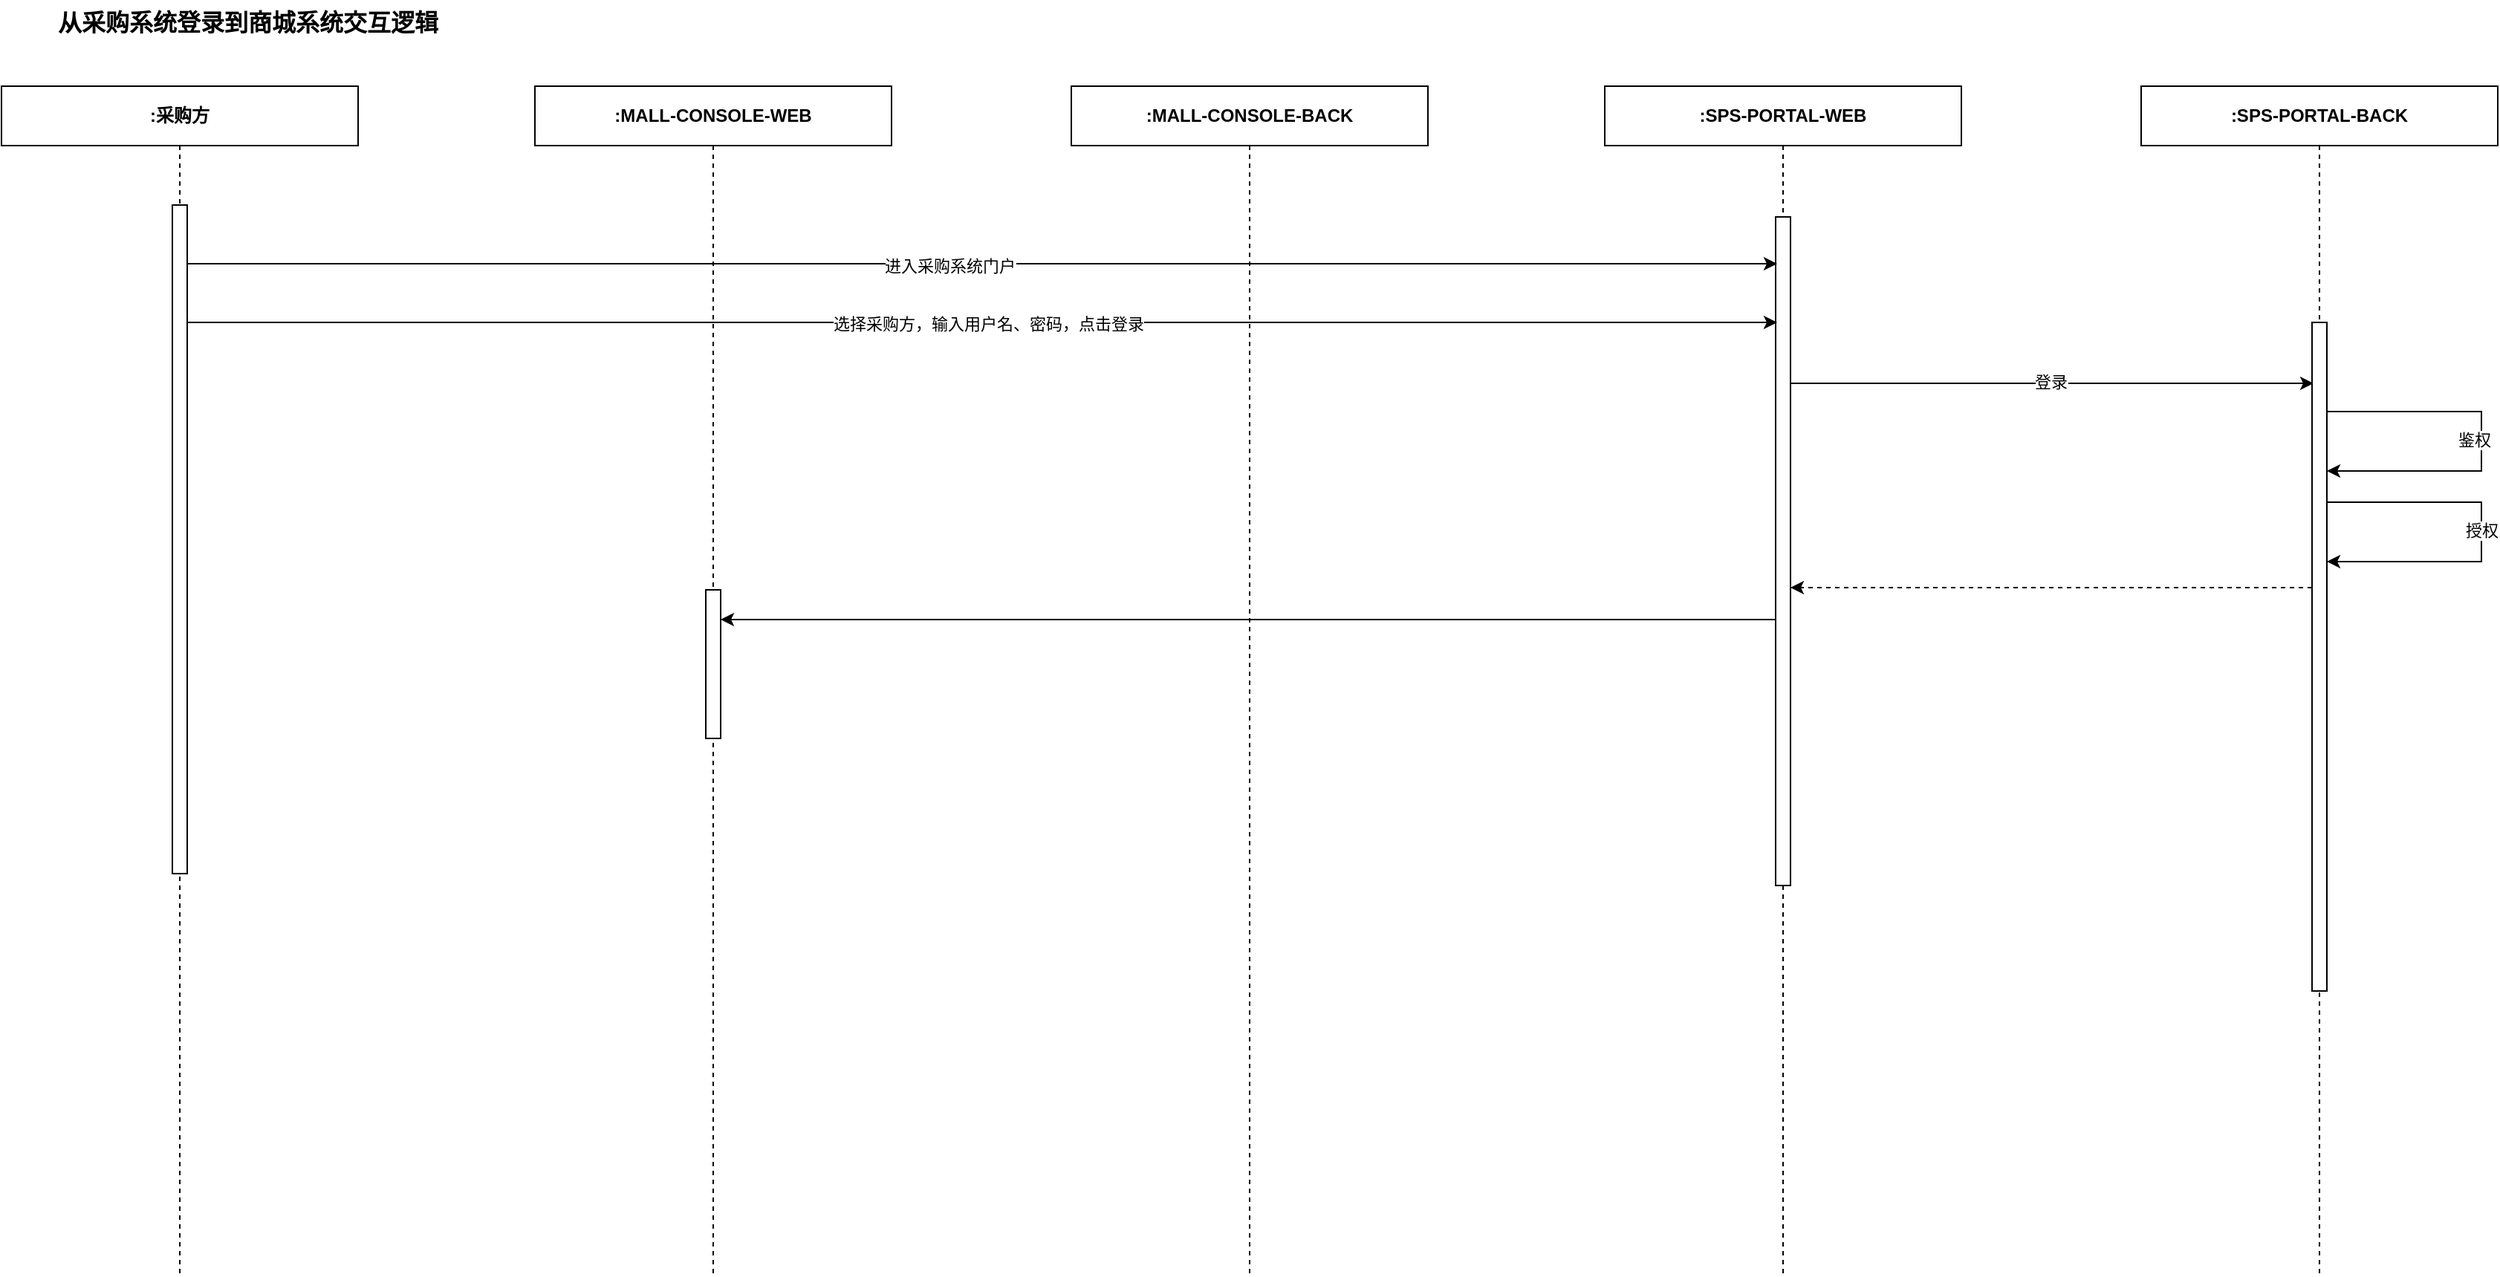 <mxfile version="21.2.9" type="github">
  <diagram name="从采购系统登录到商城系统交互逻辑" id="j8WBIBVknSNu1XmUjdeU">
    <mxGraphModel dx="947" dy="499" grid="1" gridSize="10" guides="1" tooltips="1" connect="1" arrows="1" fold="1" page="1" pageScale="1" pageWidth="1169" pageHeight="827" math="0" shadow="0">
      <root>
        <mxCell id="H5cVejKP9JeCfFEW8kaw-0" />
        <mxCell id="H5cVejKP9JeCfFEW8kaw-1" parent="H5cVejKP9JeCfFEW8kaw-0" />
        <mxCell id="H5cVejKP9JeCfFEW8kaw-2" value="&lt;b&gt;:MALL-CONSOLE-BACK&lt;/b&gt;" style="shape=umlLifeline;perimeter=lifelinePerimeter;whiteSpace=wrap;html=1;container=1;dropTarget=0;collapsible=0;recursiveResize=0;outlineConnect=0;portConstraint=eastwest;newEdgeStyle={&quot;edgeStyle&quot;:&quot;elbowEdgeStyle&quot;,&quot;elbow&quot;:&quot;vertical&quot;,&quot;curved&quot;:0,&quot;rounded&quot;:0};" parent="H5cVejKP9JeCfFEW8kaw-1" vertex="1">
          <mxGeometry x="801" y="81" width="240" height="800" as="geometry" />
        </mxCell>
        <mxCell id="89NuwvfRQPeYw-hL_1RW-13" value="" style="edgeStyle=elbowEdgeStyle;rounded=0;orthogonalLoop=1;jettySize=auto;html=1;elbow=vertical;curved=0;" edge="1" parent="H5cVejKP9JeCfFEW8kaw-1">
          <mxGeometry relative="1" as="geometry">
            <mxPoint x="1279.5" y="281" as="sourcePoint" />
            <mxPoint x="1637" y="280.8" as="targetPoint" />
          </mxGeometry>
        </mxCell>
        <mxCell id="89NuwvfRQPeYw-hL_1RW-29" value="登录" style="edgeLabel;html=1;align=center;verticalAlign=middle;resizable=0;points=[];" vertex="1" connectable="0" parent="89NuwvfRQPeYw-hL_1RW-13">
          <mxGeometry x="-0.046" relative="1" as="geometry">
            <mxPoint x="10" y="-1" as="offset" />
          </mxGeometry>
        </mxCell>
        <mxCell id="89NuwvfRQPeYw-hL_1RW-34" value="" style="edgeStyle=elbowEdgeStyle;rounded=0;orthogonalLoop=1;jettySize=auto;html=1;elbow=vertical;curved=0;" edge="1" parent="H5cVejKP9JeCfFEW8kaw-1">
          <mxGeometry relative="1" as="geometry">
            <mxPoint x="1279.5" y="440" as="sourcePoint" />
            <mxPoint x="565" y="440" as="targetPoint" />
          </mxGeometry>
        </mxCell>
        <mxCell id="H5cVejKP9JeCfFEW8kaw-13" value="&lt;b&gt;:SPS-PORTAL-WEB&lt;/b&gt;" style="shape=umlLifeline;perimeter=lifelinePerimeter;whiteSpace=wrap;html=1;container=1;dropTarget=0;collapsible=0;recursiveResize=0;outlineConnect=0;portConstraint=eastwest;newEdgeStyle={&quot;edgeStyle&quot;:&quot;elbowEdgeStyle&quot;,&quot;elbow&quot;:&quot;vertical&quot;,&quot;curved&quot;:0,&quot;rounded&quot;:0};" parent="H5cVejKP9JeCfFEW8kaw-1" vertex="1">
          <mxGeometry x="1160" y="81" width="240" height="800" as="geometry" />
        </mxCell>
        <mxCell id="89NuwvfRQPeYw-hL_1RW-4" value="" style="html=1;points=[];perimeter=orthogonalPerimeter;outlineConnect=0;targetShapes=umlLifeline;portConstraint=eastwest;newEdgeStyle={&quot;edgeStyle&quot;:&quot;elbowEdgeStyle&quot;,&quot;elbow&quot;:&quot;vertical&quot;,&quot;curved&quot;:0,&quot;rounded&quot;:0};" vertex="1" parent="H5cVejKP9JeCfFEW8kaw-13">
          <mxGeometry x="115" y="88" width="10" height="450" as="geometry" />
        </mxCell>
        <mxCell id="89NuwvfRQPeYw-hL_1RW-15" value="" style="edgeStyle=orthogonalEdgeStyle;rounded=0;orthogonalLoop=1;jettySize=auto;html=1;elbow=vertical;" edge="1" parent="H5cVejKP9JeCfFEW8kaw-1">
          <mxGeometry relative="1" as="geometry">
            <mxPoint x="1644.7" y="298.04" as="sourcePoint" />
            <mxPoint x="1646" y="340" as="targetPoint" />
            <Array as="points">
              <mxPoint x="1645" y="300" />
              <mxPoint x="1750" y="300" />
              <mxPoint x="1750" y="340" />
            </Array>
          </mxGeometry>
        </mxCell>
        <mxCell id="89NuwvfRQPeYw-hL_1RW-18" value="鉴权" style="edgeLabel;html=1;align=center;verticalAlign=middle;resizable=0;points=[];" vertex="1" connectable="0" parent="89NuwvfRQPeYw-hL_1RW-15">
          <mxGeometry x="-0.573" y="1" relative="1" as="geometry">
            <mxPoint x="49" y="20" as="offset" />
          </mxGeometry>
        </mxCell>
        <mxCell id="H5cVejKP9JeCfFEW8kaw-15" value="&lt;b&gt;:SPS-PORTAL-BACK&lt;/b&gt;" style="shape=umlLifeline;perimeter=lifelinePerimeter;whiteSpace=wrap;html=1;container=1;dropTarget=0;collapsible=0;recursiveResize=0;outlineConnect=0;portConstraint=eastwest;newEdgeStyle={&quot;edgeStyle&quot;:&quot;elbowEdgeStyle&quot;,&quot;elbow&quot;:&quot;vertical&quot;,&quot;curved&quot;:0,&quot;rounded&quot;:0};" parent="H5cVejKP9JeCfFEW8kaw-1" vertex="1">
          <mxGeometry x="1521" y="81" width="240" height="800" as="geometry" />
        </mxCell>
        <mxCell id="89NuwvfRQPeYw-hL_1RW-11" value="" style="html=1;points=[];perimeter=orthogonalPerimeter;outlineConnect=0;targetShapes=umlLifeline;portConstraint=eastwest;newEdgeStyle={&quot;edgeStyle&quot;:&quot;elbowEdgeStyle&quot;,&quot;elbow&quot;:&quot;vertical&quot;,&quot;curved&quot;:0,&quot;rounded&quot;:0};" vertex="1" parent="H5cVejKP9JeCfFEW8kaw-15">
          <mxGeometry x="115" y="159" width="10" height="450" as="geometry" />
        </mxCell>
        <mxCell id="89NuwvfRQPeYw-hL_1RW-27" value="" style="edgeStyle=orthogonalEdgeStyle;rounded=0;orthogonalLoop=1;jettySize=auto;html=1;elbow=vertical;" edge="1" parent="H5cVejKP9JeCfFEW8kaw-15">
          <mxGeometry relative="1" as="geometry">
            <mxPoint x="125" y="280" as="sourcePoint" />
            <mxPoint x="125" y="320" as="targetPoint" />
            <Array as="points">
              <mxPoint x="229" y="280" />
              <mxPoint x="229" y="320" />
            </Array>
          </mxGeometry>
        </mxCell>
        <mxCell id="89NuwvfRQPeYw-hL_1RW-28" value="授权" style="edgeLabel;html=1;align=center;verticalAlign=middle;resizable=0;points=[];" vertex="1" connectable="0" parent="89NuwvfRQPeYw-hL_1RW-27">
          <mxGeometry x="-0.065" relative="1" as="geometry">
            <mxPoint y="7" as="offset" />
          </mxGeometry>
        </mxCell>
        <mxCell id="89NuwvfRQPeYw-hL_1RW-3" value="" style="edgeStyle=elbowEdgeStyle;rounded=0;orthogonalLoop=1;jettySize=auto;html=1;elbow=vertical;curved=0;" edge="1" parent="H5cVejKP9JeCfFEW8kaw-1" source="H5cVejKP9JeCfFEW8kaw-21">
          <mxGeometry relative="1" as="geometry">
            <mxPoint x="1276" y="200.333" as="targetPoint" />
          </mxGeometry>
        </mxCell>
        <mxCell id="89NuwvfRQPeYw-hL_1RW-5" value="进入采购系统门户" style="edgeLabel;html=1;align=center;verticalAlign=middle;resizable=0;points=[];" vertex="1" connectable="0" parent="89NuwvfRQPeYw-hL_1RW-3">
          <mxGeometry x="-0.144" y="-1" relative="1" as="geometry">
            <mxPoint x="58" as="offset" />
          </mxGeometry>
        </mxCell>
        <mxCell id="89NuwvfRQPeYw-hL_1RW-9" value="" style="edgeStyle=elbowEdgeStyle;rounded=0;orthogonalLoop=1;jettySize=auto;html=1;elbow=vertical;curved=0;" edge="1" parent="H5cVejKP9JeCfFEW8kaw-1">
          <mxGeometry relative="1" as="geometry">
            <mxPoint x="200.5" y="240" as="sourcePoint" />
            <mxPoint x="1276" y="239.8" as="targetPoint" />
          </mxGeometry>
        </mxCell>
        <mxCell id="89NuwvfRQPeYw-hL_1RW-10" value="选择采购方，输入用户名、密码，点击登录" style="edgeLabel;html=1;align=center;verticalAlign=middle;resizable=0;points=[];" vertex="1" connectable="0" parent="89NuwvfRQPeYw-hL_1RW-9">
          <mxGeometry x="0.011" y="-1" relative="1" as="geometry">
            <mxPoint as="offset" />
          </mxGeometry>
        </mxCell>
        <mxCell id="H5cVejKP9JeCfFEW8kaw-21" value="&lt;b&gt;:采购方&lt;/b&gt;" style="shape=umlLifeline;perimeter=lifelinePerimeter;whiteSpace=wrap;html=1;container=1;dropTarget=0;collapsible=0;recursiveResize=0;outlineConnect=0;portConstraint=eastwest;newEdgeStyle={&quot;edgeStyle&quot;:&quot;elbowEdgeStyle&quot;,&quot;elbow&quot;:&quot;vertical&quot;,&quot;curved&quot;:0,&quot;rounded&quot;:0};" parent="H5cVejKP9JeCfFEW8kaw-1" vertex="1">
          <mxGeometry x="81" y="81" width="240" height="800" as="geometry" />
        </mxCell>
        <mxCell id="H5cVejKP9JeCfFEW8kaw-22" value="" style="html=1;points=[];perimeter=orthogonalPerimeter;outlineConnect=0;targetShapes=umlLifeline;portConstraint=eastwest;newEdgeStyle={&quot;edgeStyle&quot;:&quot;elbowEdgeStyle&quot;,&quot;elbow&quot;:&quot;vertical&quot;,&quot;curved&quot;:0,&quot;rounded&quot;:0};" parent="H5cVejKP9JeCfFEW8kaw-21" vertex="1">
          <mxGeometry x="115" y="80" width="10" height="450" as="geometry" />
        </mxCell>
        <mxCell id="H5cVejKP9JeCfFEW8kaw-27" value="&lt;b&gt;:MALL-CONSOLE-WEB&lt;/b&gt;" style="shape=umlLifeline;perimeter=lifelinePerimeter;whiteSpace=wrap;html=1;container=1;dropTarget=0;collapsible=0;recursiveResize=0;outlineConnect=0;portConstraint=eastwest;newEdgeStyle={&quot;edgeStyle&quot;:&quot;elbowEdgeStyle&quot;,&quot;elbow&quot;:&quot;vertical&quot;,&quot;curved&quot;:0,&quot;rounded&quot;:0};" parent="H5cVejKP9JeCfFEW8kaw-1" vertex="1">
          <mxGeometry x="440" y="81" width="240" height="800" as="geometry" />
        </mxCell>
        <mxCell id="H5cVejKP9JeCfFEW8kaw-41" value="&lt;b style=&quot;font-size: 16px;&quot;&gt;从采购系统登录到商城系统交互逻辑&lt;/b&gt;" style="text;html=1;align=left;verticalAlign=middle;resizable=0;points=[];autosize=1;strokeColor=none;fillColor=none;fontSize=16;" parent="H5cVejKP9JeCfFEW8kaw-1" vertex="1">
          <mxGeometry x="117" y="23" width="280" height="30" as="geometry" />
        </mxCell>
        <mxCell id="89NuwvfRQPeYw-hL_1RW-25" value="" style="edgeStyle=elbowEdgeStyle;rounded=0;orthogonalLoop=1;jettySize=auto;html=1;elbow=vertical;curved=0;dashed=1;" edge="1" parent="H5cVejKP9JeCfFEW8kaw-1">
          <mxGeometry relative="1" as="geometry">
            <mxPoint x="1636" y="418.5" as="sourcePoint" />
            <mxPoint x="1285" y="418.5" as="targetPoint" />
          </mxGeometry>
        </mxCell>
        <mxCell id="89NuwvfRQPeYw-hL_1RW-33" value="" style="whiteSpace=wrap;html=1;" vertex="1" parent="H5cVejKP9JeCfFEW8kaw-1">
          <mxGeometry x="555" y="420" width="10" height="100" as="geometry" />
        </mxCell>
      </root>
    </mxGraphModel>
  </diagram>
</mxfile>
